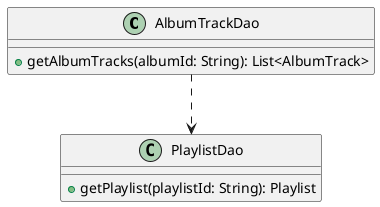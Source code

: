 @startuml

class AlbumTrackDao {
  + getAlbumTracks(albumId: String): List<AlbumTrack>
}

class PlaylistDao {
  + getPlaylist(playlistId: String): Playlist
}

AlbumTrackDao ..> PlaylistDao

@enduml